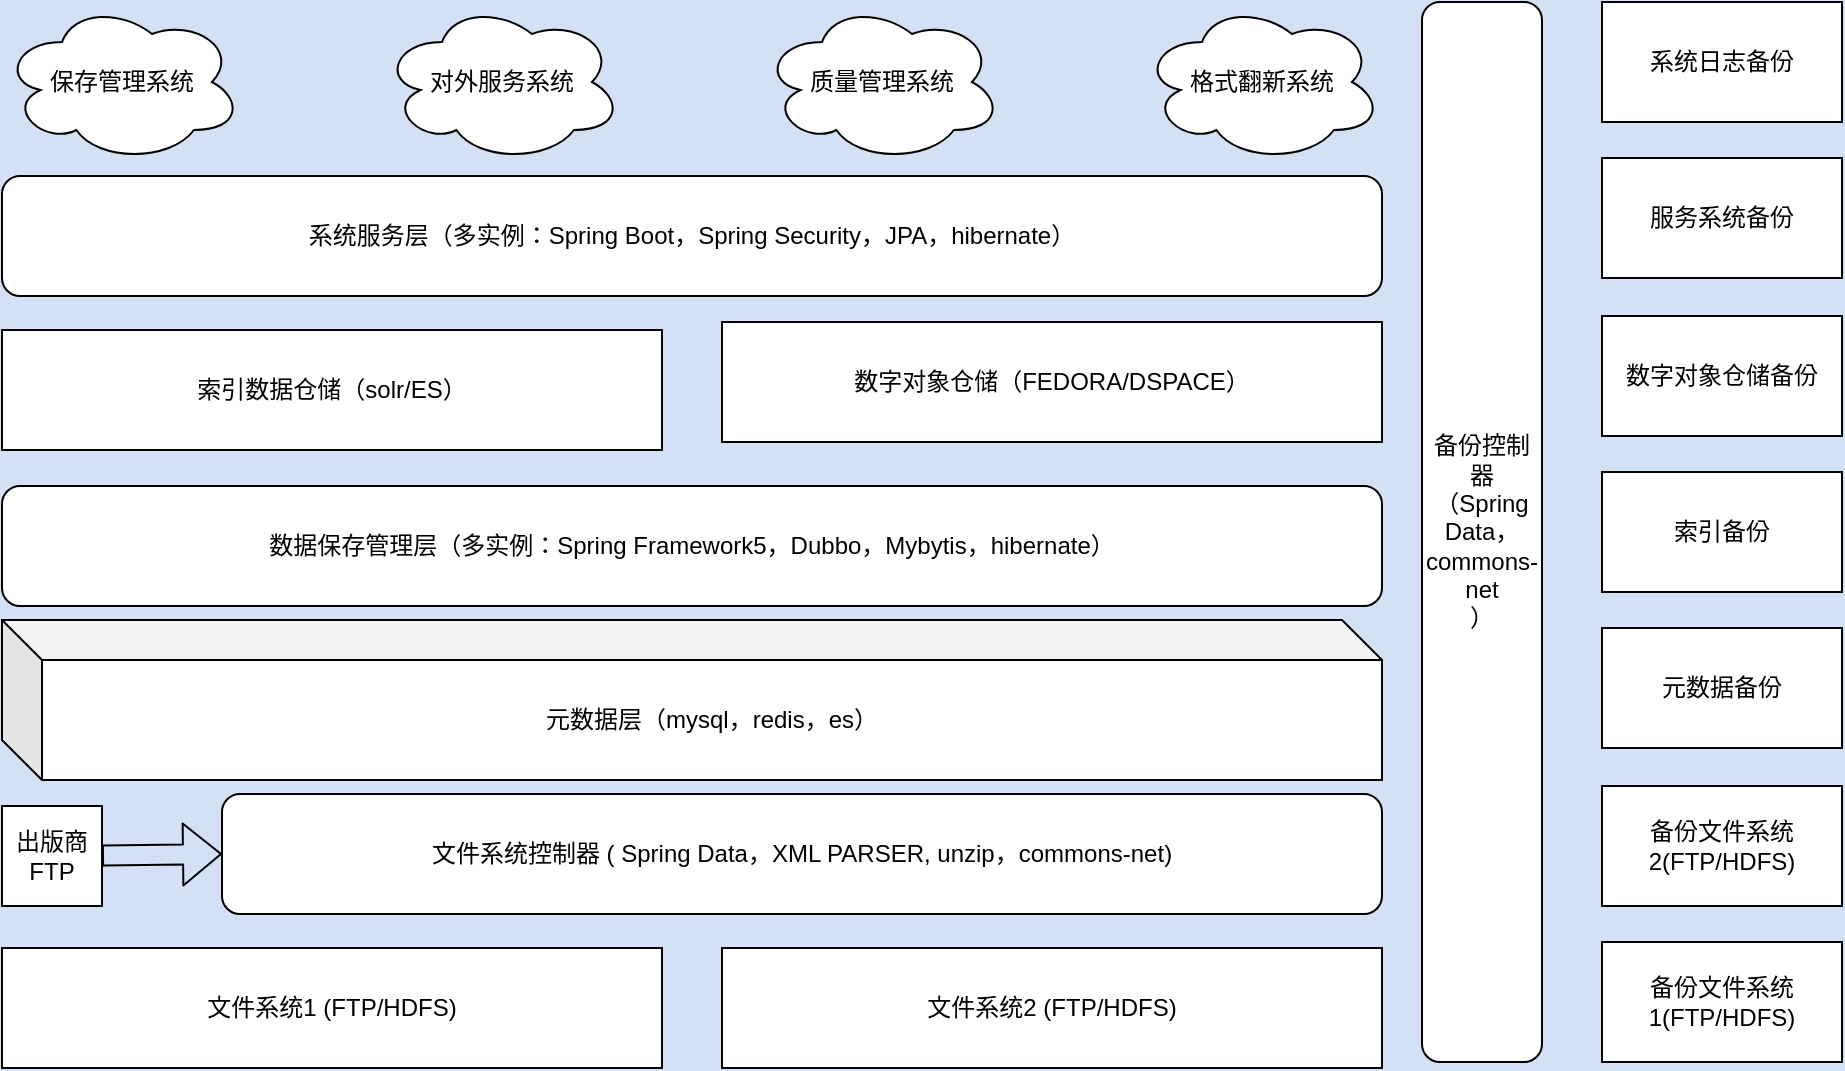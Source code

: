 <mxfile version="10.6.0" type="github"><diagram name="Page-1" id="7a6c530e-6e37-e111-ec74-82921da8cc10"><mxGraphModel dx="1080" dy="403" grid="1" gridSize="10" guides="1" tooltips="1" connect="1" arrows="1" fold="1" page="1" pageScale="1.5" pageWidth="1169" pageHeight="827" background="#D4E1F5" math="0" shadow="0"><root><mxCell id="0" style=";html=1;"/><mxCell id="1" style=";html=1;" parent="0"/><mxCell id="chhOXjVnaPrCdSi-Jgqd-2" value="出版商FTP" style="whiteSpace=wrap;html=1;aspect=fixed;" vertex="1" parent="1"><mxGeometry x="570" y="672" width="50" height="50" as="geometry"/></mxCell><mxCell id="chhOXjVnaPrCdSi-Jgqd-5" value="文件系统1 (FTP/HDFS)" style="rounded=0;whiteSpace=wrap;html=1;" vertex="1" parent="1"><mxGeometry x="570" y="743" width="330" height="60" as="geometry"/></mxCell><mxCell id="chhOXjVnaPrCdSi-Jgqd-7" value="文件系统2 (FTP/HDFS)" style="rounded=0;whiteSpace=wrap;html=1;" vertex="1" parent="1"><mxGeometry x="930" y="743" width="330" height="60" as="geometry"/></mxCell><mxCell id="chhOXjVnaPrCdSi-Jgqd-8" value="文件系统控制器 ( Spring Data，XML PARSER, unzip，&lt;span&gt;commons-net&lt;/span&gt;)" style="rounded=1;whiteSpace=wrap;html=1;" vertex="1" parent="1"><mxGeometry x="680" y="666" width="580" height="60" as="geometry"/></mxCell><mxCell id="chhOXjVnaPrCdSi-Jgqd-10" value="" style="shape=flexArrow;endArrow=classic;html=1;entryX=0;entryY=0.5;entryDx=0;entryDy=0;" edge="1" parent="1" source="chhOXjVnaPrCdSi-Jgqd-2" target="chhOXjVnaPrCdSi-Jgqd-8"><mxGeometry width="50" height="50" relative="1" as="geometry"><mxPoint x="510" y="695" as="sourcePoint"/><mxPoint x="560" y="645" as="targetPoint"/></mxGeometry></mxCell><mxCell id="chhOXjVnaPrCdSi-Jgqd-15" value="备份控制器（Spring Data，commons-net&lt;br&gt;）" style="rounded=1;whiteSpace=wrap;html=1;direction=south;" vertex="1" parent="1"><mxGeometry x="1280" y="270" width="60" height="530" as="geometry"/></mxCell><mxCell id="chhOXjVnaPrCdSi-Jgqd-16" value="备份文件系统1(FTP/HDFS)" style="rounded=0;whiteSpace=wrap;html=1;" vertex="1" parent="1"><mxGeometry x="1370" y="740" width="120" height="60" as="geometry"/></mxCell><mxCell id="chhOXjVnaPrCdSi-Jgqd-18" value="备份文件系统2(FTP/HDFS)" style="rounded=0;whiteSpace=wrap;html=1;" vertex="1" parent="1"><mxGeometry x="1370" y="662" width="120" height="60" as="geometry"/></mxCell><mxCell id="chhOXjVnaPrCdSi-Jgqd-23" value="元数据层（mysql，redis，es）" style="shape=cube;whiteSpace=wrap;html=1;boundedLbl=1;backgroundOutline=1;darkOpacity=0.05;darkOpacity2=0.1;" vertex="1" parent="1"><mxGeometry x="570" y="579" width="690" height="80" as="geometry"/></mxCell><mxCell id="chhOXjVnaPrCdSi-Jgqd-25" value="索引数据仓储（solr/ES）" style="rounded=0;whiteSpace=wrap;html=1;" vertex="1" parent="1"><mxGeometry x="570" y="434" width="330" height="60" as="geometry"/></mxCell><mxCell id="chhOXjVnaPrCdSi-Jgqd-26" value="数字对象仓储（FEDORA/DSPACE）" style="rounded=0;whiteSpace=wrap;html=1;" vertex="1" parent="1"><mxGeometry x="930" y="430" width="330" height="60" as="geometry"/></mxCell><mxCell id="chhOXjVnaPrCdSi-Jgqd-27" value="元数据备份" style="rounded=0;whiteSpace=wrap;html=1;" vertex="1" parent="1"><mxGeometry x="1370" y="583" width="120" height="60" as="geometry"/></mxCell><mxCell id="chhOXjVnaPrCdSi-Jgqd-28" value="索引备份" style="rounded=0;whiteSpace=wrap;html=1;" vertex="1" parent="1"><mxGeometry x="1370" y="505" width="120" height="60" as="geometry"/></mxCell><mxCell id="chhOXjVnaPrCdSi-Jgqd-29" value="数字对象仓储备份" style="rounded=0;whiteSpace=wrap;html=1;" vertex="1" parent="1"><mxGeometry x="1370" y="427" width="120" height="60" as="geometry"/></mxCell><mxCell id="chhOXjVnaPrCdSi-Jgqd-33" value="数据保存管理层（多实例：Spring Framework5，Dubbo，Mybytis，hibernate）" style="rounded=1;whiteSpace=wrap;html=1;" vertex="1" parent="1"><mxGeometry x="570" y="512" width="690" height="60" as="geometry"/></mxCell><mxCell id="chhOXjVnaPrCdSi-Jgqd-36" value="保存管理系统" style="ellipse;shape=cloud;whiteSpace=wrap;html=1;" vertex="1" parent="1"><mxGeometry x="570" y="270" width="120" height="80" as="geometry"/></mxCell><mxCell id="chhOXjVnaPrCdSi-Jgqd-37" value="对外服务系统" style="ellipse;shape=cloud;whiteSpace=wrap;html=1;" vertex="1" parent="1"><mxGeometry x="760" y="270" width="120" height="80" as="geometry"/></mxCell><mxCell id="chhOXjVnaPrCdSi-Jgqd-38" value="质量管理系统" style="ellipse;shape=cloud;whiteSpace=wrap;html=1;" vertex="1" parent="1"><mxGeometry x="950" y="270" width="120" height="80" as="geometry"/></mxCell><mxCell id="chhOXjVnaPrCdSi-Jgqd-39" value="格式翻新系统" style="ellipse;shape=cloud;whiteSpace=wrap;html=1;" vertex="1" parent="1"><mxGeometry x="1140" y="270" width="120" height="80" as="geometry"/></mxCell><mxCell id="chhOXjVnaPrCdSi-Jgqd-40" value="服务系统备份" style="rounded=0;whiteSpace=wrap;html=1;" vertex="1" parent="1"><mxGeometry x="1370" y="348" width="120" height="60" as="geometry"/></mxCell><mxCell id="chhOXjVnaPrCdSi-Jgqd-41" value="系统日志备份" style="rounded=0;whiteSpace=wrap;html=1;" vertex="1" parent="1"><mxGeometry x="1370" y="270" width="120" height="60" as="geometry"/></mxCell><mxCell id="chhOXjVnaPrCdSi-Jgqd-48" value="系统服务层（多实例：Spring Boot，Spring Security，JPA，hibernate）" style="rounded=1;whiteSpace=wrap;html=1;" vertex="1" parent="1"><mxGeometry x="570" y="357" width="690" height="60" as="geometry"/></mxCell></root></mxGraphModel></diagram></mxfile>
